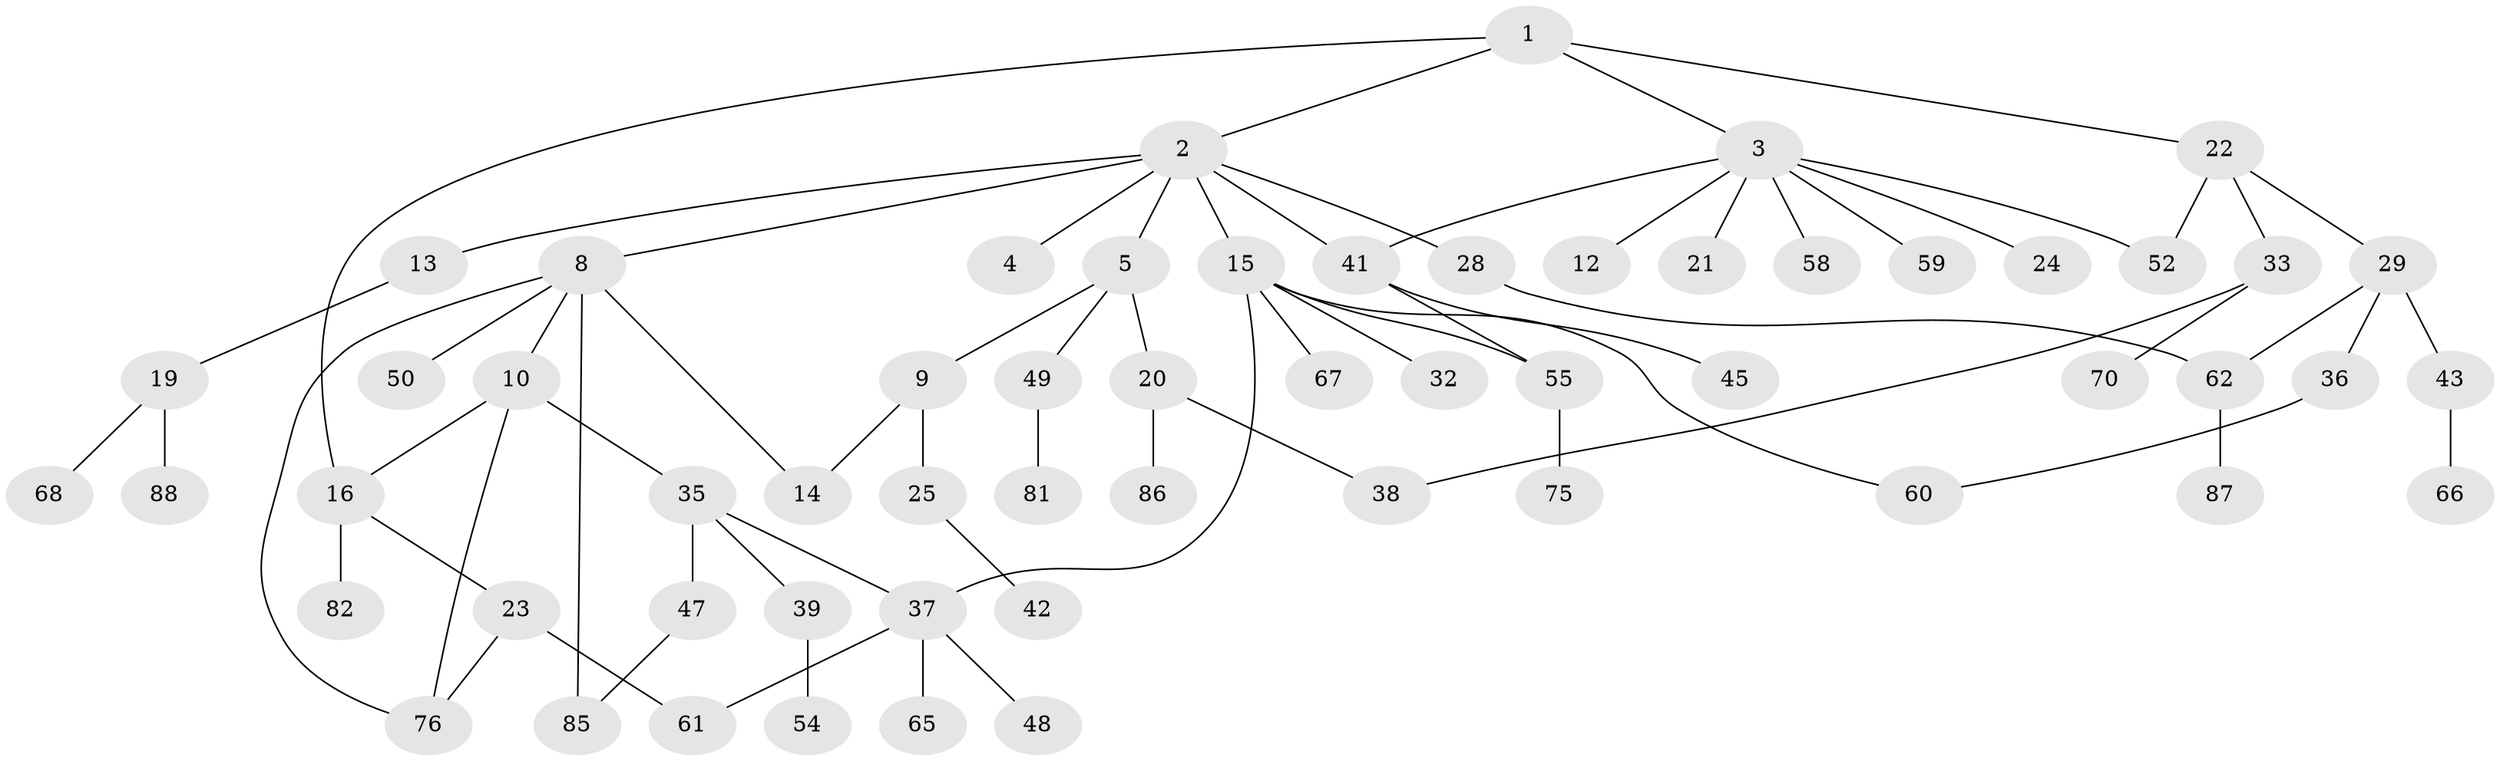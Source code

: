 // Generated by graph-tools (version 1.1) at 2025/23/03/03/25 07:23:33]
// undirected, 58 vertices, 70 edges
graph export_dot {
graph [start="1"]
  node [color=gray90,style=filled];
  1;
  2 [super="+17"];
  3 [super="+6"];
  4 [super="+34"];
  5 [super="+7"];
  8 [super="+11"];
  9 [super="+84"];
  10 [super="+73"];
  12 [super="+57"];
  13;
  14 [super="+26"];
  15 [super="+27"];
  16 [super="+18"];
  19 [super="+64"];
  20 [super="+30"];
  21;
  22 [super="+74"];
  23 [super="+56"];
  24;
  25;
  28;
  29 [super="+31"];
  32;
  33 [super="+63"];
  35 [super="+71"];
  36;
  37 [super="+51"];
  38 [super="+46"];
  39 [super="+40"];
  41 [super="+44"];
  42;
  43 [super="+83"];
  45;
  47 [super="+79"];
  48;
  49;
  50 [super="+53"];
  52 [super="+77"];
  54;
  55 [super="+72"];
  58;
  59;
  60 [super="+80"];
  61;
  62 [super="+69"];
  65;
  66;
  67;
  68;
  70;
  75;
  76 [super="+78"];
  81;
  82;
  85;
  86;
  87;
  88;
  1 -- 2;
  1 -- 3;
  1 -- 22;
  1 -- 16;
  2 -- 4;
  2 -- 5;
  2 -- 8;
  2 -- 13;
  2 -- 15;
  2 -- 28;
  2 -- 41;
  3 -- 12;
  3 -- 24;
  3 -- 41;
  3 -- 58;
  3 -- 59;
  3 -- 52;
  3 -- 21;
  5 -- 9;
  5 -- 20;
  5 -- 49;
  8 -- 10;
  8 -- 85;
  8 -- 76;
  8 -- 50;
  8 -- 14;
  9 -- 25;
  9 -- 14;
  10 -- 16;
  10 -- 35;
  10 -- 76;
  13 -- 19;
  15 -- 67;
  15 -- 32;
  15 -- 55;
  15 -- 37;
  15 -- 60;
  16 -- 23;
  16 -- 82;
  19 -- 68;
  19 -- 88;
  20 -- 38;
  20 -- 86;
  22 -- 29;
  22 -- 33;
  22 -- 52;
  23 -- 76;
  23 -- 61;
  25 -- 42;
  28 -- 62;
  29 -- 62;
  29 -- 43;
  29 -- 36;
  33 -- 70;
  33 -- 38;
  35 -- 39;
  35 -- 47;
  35 -- 37;
  36 -- 60;
  37 -- 48;
  37 -- 61;
  37 -- 65;
  39 -- 54;
  41 -- 45;
  41 -- 55;
  43 -- 66;
  47 -- 85;
  49 -- 81;
  55 -- 75;
  62 -- 87;
}
